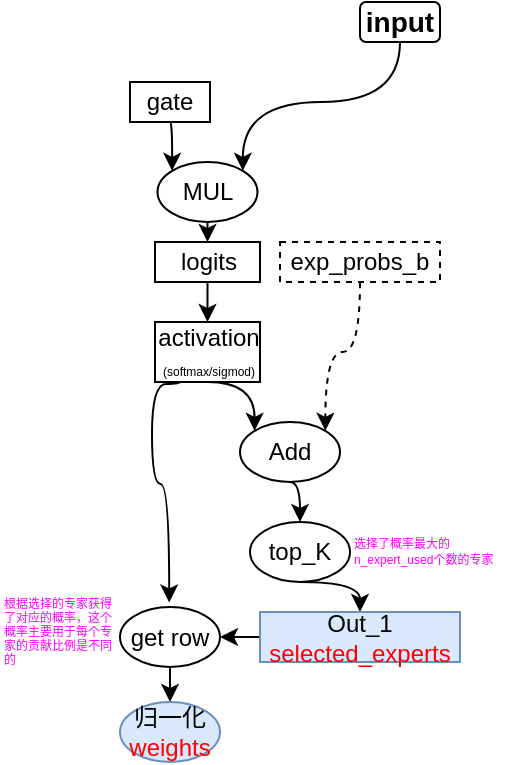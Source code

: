<mxfile version="26.0.7">
  <diagram name="第 1 页" id="wdYkp_JwTAIEkWsMZ33T">
    <mxGraphModel dx="308" dy="195" grid="1" gridSize="10" guides="1" tooltips="1" connect="1" arrows="1" fold="1" page="1" pageScale="1" pageWidth="827" pageHeight="1169" math="0" shadow="0">
      <root>
        <mxCell id="0" />
        <mxCell id="1" parent="0" />
        <mxCell id="7c_En07IaH6ptwgQ4nN1-42" style="edgeStyle=orthogonalEdgeStyle;curved=1;rounded=0;orthogonalLoop=1;jettySize=auto;html=1;exitX=0.5;exitY=1;exitDx=0;exitDy=0;entryX=1;entryY=0;entryDx=0;entryDy=0;" edge="1" parent="1" source="7c_En07IaH6ptwgQ4nN1-1" target="7c_En07IaH6ptwgQ4nN1-4">
          <mxGeometry relative="1" as="geometry" />
        </mxCell>
        <mxCell id="7c_En07IaH6ptwgQ4nN1-1" value="input" style="rounded=1;whiteSpace=wrap;html=1;fontStyle=1;fontSize=14;" vertex="1" parent="1">
          <mxGeometry x="250" y="150" width="40" height="20" as="geometry" />
        </mxCell>
        <mxCell id="7c_En07IaH6ptwgQ4nN1-41" style="edgeStyle=orthogonalEdgeStyle;curved=1;rounded=0;orthogonalLoop=1;jettySize=auto;html=1;exitX=0.5;exitY=1;exitDx=0;exitDy=0;entryX=0;entryY=0;entryDx=0;entryDy=0;" edge="1" parent="1" source="7c_En07IaH6ptwgQ4nN1-2" target="7c_En07IaH6ptwgQ4nN1-4">
          <mxGeometry relative="1" as="geometry" />
        </mxCell>
        <mxCell id="7c_En07IaH6ptwgQ4nN1-2" value="gate" style="rounded=0;whiteSpace=wrap;html=1;" vertex="1" parent="1">
          <mxGeometry x="135" y="190" width="40" height="20" as="geometry" />
        </mxCell>
        <mxCell id="7c_En07IaH6ptwgQ4nN1-9" style="edgeStyle=orthogonalEdgeStyle;curved=1;rounded=0;orthogonalLoop=1;jettySize=auto;html=1;exitX=0.5;exitY=1;exitDx=0;exitDy=0;entryX=0.5;entryY=0;entryDx=0;entryDy=0;" edge="1" parent="1" source="7c_En07IaH6ptwgQ4nN1-4" target="7c_En07IaH6ptwgQ4nN1-7">
          <mxGeometry relative="1" as="geometry" />
        </mxCell>
        <mxCell id="7c_En07IaH6ptwgQ4nN1-4" value="MUL" style="ellipse;whiteSpace=wrap;html=1;" vertex="1" parent="1">
          <mxGeometry x="148.75" y="230" width="50" height="30" as="geometry" />
        </mxCell>
        <mxCell id="7c_En07IaH6ptwgQ4nN1-11" value="" style="edgeStyle=orthogonalEdgeStyle;curved=1;rounded=0;orthogonalLoop=1;jettySize=auto;html=1;" edge="1" parent="1" source="7c_En07IaH6ptwgQ4nN1-7" target="7c_En07IaH6ptwgQ4nN1-10">
          <mxGeometry relative="1" as="geometry" />
        </mxCell>
        <mxCell id="7c_En07IaH6ptwgQ4nN1-7" value="logits" style="whiteSpace=wrap;html=1;" vertex="1" parent="1">
          <mxGeometry x="147.5" y="270" width="52.5" height="20" as="geometry" />
        </mxCell>
        <mxCell id="7c_En07IaH6ptwgQ4nN1-21" style="edgeStyle=orthogonalEdgeStyle;curved=1;rounded=0;orthogonalLoop=1;jettySize=auto;html=1;exitX=0.5;exitY=1;exitDx=0;exitDy=0;entryX=0;entryY=0;entryDx=0;entryDy=0;" edge="1" parent="1" source="7c_En07IaH6ptwgQ4nN1-10" target="7c_En07IaH6ptwgQ4nN1-16">
          <mxGeometry relative="1" as="geometry" />
        </mxCell>
        <mxCell id="7c_En07IaH6ptwgQ4nN1-29" style="edgeStyle=orthogonalEdgeStyle;curved=1;rounded=0;orthogonalLoop=1;jettySize=auto;html=1;exitX=0.5;exitY=1;exitDx=0;exitDy=0;entryX=0.492;entryY=-0.075;entryDx=0;entryDy=0;entryPerimeter=0;" edge="1" parent="1" target="7c_En07IaH6ptwgQ4nN1-24">
          <mxGeometry relative="1" as="geometry">
            <mxPoint x="146.25" y="440" as="targetPoint" />
            <mxPoint x="160.0" y="340" as="sourcePoint" />
            <Array as="points">
              <mxPoint x="146" y="341" />
              <mxPoint x="146" y="391" />
              <mxPoint x="155" y="391" />
            </Array>
          </mxGeometry>
        </mxCell>
        <mxCell id="7c_En07IaH6ptwgQ4nN1-10" value="activation&lt;div&gt;&lt;span style=&quot;font-size: 6px; background-color: transparent; color: light-dark(rgb(0, 0, 0), rgb(255, 255, 255));&quot;&gt;(softmax/sigmod)&lt;/span&gt;&lt;/div&gt;" style="whiteSpace=wrap;html=1;" vertex="1" parent="1">
          <mxGeometry x="147.5" y="310" width="52.5" height="30" as="geometry" />
        </mxCell>
        <mxCell id="7c_En07IaH6ptwgQ4nN1-18" style="edgeStyle=orthogonalEdgeStyle;curved=1;rounded=0;orthogonalLoop=1;jettySize=auto;html=1;exitX=0.5;exitY=1;exitDx=0;exitDy=0;entryX=1;entryY=0;entryDx=0;entryDy=0;dashed=1;" edge="1" parent="1" source="7c_En07IaH6ptwgQ4nN1-14" target="7c_En07IaH6ptwgQ4nN1-16">
          <mxGeometry relative="1" as="geometry" />
        </mxCell>
        <mxCell id="7c_En07IaH6ptwgQ4nN1-14" value="exp_probs_b" style="whiteSpace=wrap;html=1;dashed=1;" vertex="1" parent="1">
          <mxGeometry x="210" y="270" width="80" height="20" as="geometry" />
        </mxCell>
        <mxCell id="7c_En07IaH6ptwgQ4nN1-37" style="edgeStyle=orthogonalEdgeStyle;curved=1;rounded=0;orthogonalLoop=1;jettySize=auto;html=1;exitX=0.5;exitY=1;exitDx=0;exitDy=0;entryX=0.5;entryY=0;entryDx=0;entryDy=0;" edge="1" parent="1" source="7c_En07IaH6ptwgQ4nN1-16" target="7c_En07IaH6ptwgQ4nN1-19">
          <mxGeometry relative="1" as="geometry" />
        </mxCell>
        <mxCell id="7c_En07IaH6ptwgQ4nN1-16" value="Add" style="ellipse;whiteSpace=wrap;html=1;" vertex="1" parent="1">
          <mxGeometry x="190" y="360" width="50" height="30" as="geometry" />
        </mxCell>
        <mxCell id="7c_En07IaH6ptwgQ4nN1-36" style="edgeStyle=orthogonalEdgeStyle;curved=1;rounded=0;orthogonalLoop=1;jettySize=auto;html=1;exitX=0.5;exitY=1;exitDx=0;exitDy=0;entryX=0.5;entryY=0;entryDx=0;entryDy=0;" edge="1" parent="1" source="7c_En07IaH6ptwgQ4nN1-19" target="7c_En07IaH6ptwgQ4nN1-35">
          <mxGeometry relative="1" as="geometry" />
        </mxCell>
        <mxCell id="7c_En07IaH6ptwgQ4nN1-19" value="top_K" style="ellipse;whiteSpace=wrap;html=1;" vertex="1" parent="1">
          <mxGeometry x="195" y="410" width="50" height="30" as="geometry" />
        </mxCell>
        <mxCell id="7c_En07IaH6ptwgQ4nN1-23" value="选择了概率最大的n_expert_used个数的专家" style="text;strokeColor=none;align=left;fillColor=none;html=1;verticalAlign=middle;whiteSpace=wrap;rounded=0;fontSize=6;fontColor=#FF00FF;" vertex="1" parent="1">
          <mxGeometry x="245" y="415" width="80" height="20" as="geometry" />
        </mxCell>
        <mxCell id="7c_En07IaH6ptwgQ4nN1-32" value="" style="edgeStyle=orthogonalEdgeStyle;curved=1;rounded=0;orthogonalLoop=1;jettySize=auto;html=1;" edge="1" parent="1" source="7c_En07IaH6ptwgQ4nN1-24" target="7c_En07IaH6ptwgQ4nN1-31">
          <mxGeometry relative="1" as="geometry" />
        </mxCell>
        <mxCell id="7c_En07IaH6ptwgQ4nN1-24" value="get row" style="ellipse;whiteSpace=wrap;html=1;" vertex="1" parent="1">
          <mxGeometry x="130" y="452.5" width="50" height="30" as="geometry" />
        </mxCell>
        <mxCell id="7c_En07IaH6ptwgQ4nN1-30" value="根据选择的专家获得了对应的概率，这个概率主要用于每个专家的贡献比例是不同的" style="text;strokeColor=none;align=left;fillColor=none;html=1;verticalAlign=middle;whiteSpace=wrap;rounded=0;fontSize=6;fontColor=#FF00FF;" vertex="1" parent="1">
          <mxGeometry x="70" y="450" width="60" height="30" as="geometry" />
        </mxCell>
        <mxCell id="7c_En07IaH6ptwgQ4nN1-31" value="归一化&lt;div&gt;&lt;font style=&quot;color: rgb(255, 0, 0);&quot;&gt;weights&lt;/font&gt;&lt;/div&gt;" style="ellipse;whiteSpace=wrap;html=1;fillColor=#dae8fc;strokeColor=#6c8ebf;" vertex="1" parent="1">
          <mxGeometry x="130" y="500" width="50" height="30" as="geometry" />
        </mxCell>
        <mxCell id="7c_En07IaH6ptwgQ4nN1-39" style="edgeStyle=orthogonalEdgeStyle;curved=1;rounded=0;orthogonalLoop=1;jettySize=auto;html=1;exitX=0;exitY=0.5;exitDx=0;exitDy=0;entryX=1;entryY=0.5;entryDx=0;entryDy=0;" edge="1" parent="1" source="7c_En07IaH6ptwgQ4nN1-35" target="7c_En07IaH6ptwgQ4nN1-24">
          <mxGeometry relative="1" as="geometry" />
        </mxCell>
        <mxCell id="7c_En07IaH6ptwgQ4nN1-35" value="Out_1&lt;div&gt;&lt;font style=&quot;color: rgb(255, 0, 0);&quot;&gt;selected_experts&lt;/font&gt;&lt;/div&gt;" style="whiteSpace=wrap;html=1;fillColor=#dae8fc;strokeColor=#6c8ebf;" vertex="1" parent="1">
          <mxGeometry x="200" y="455" width="100" height="25" as="geometry" />
        </mxCell>
      </root>
    </mxGraphModel>
  </diagram>
</mxfile>
